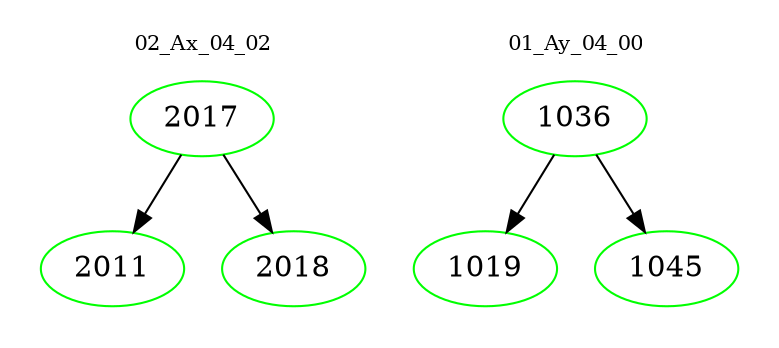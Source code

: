 digraph{
subgraph cluster_0 {
color = white
label = "02_Ax_04_02";
fontsize=10;
T0_2017 [label="2017", color="green"]
T0_2017 -> T0_2011 [color="black"]
T0_2011 [label="2011", color="green"]
T0_2017 -> T0_2018 [color="black"]
T0_2018 [label="2018", color="green"]
}
subgraph cluster_1 {
color = white
label = "01_Ay_04_00";
fontsize=10;
T1_1036 [label="1036", color="green"]
T1_1036 -> T1_1019 [color="black"]
T1_1019 [label="1019", color="green"]
T1_1036 -> T1_1045 [color="black"]
T1_1045 [label="1045", color="green"]
}
}
